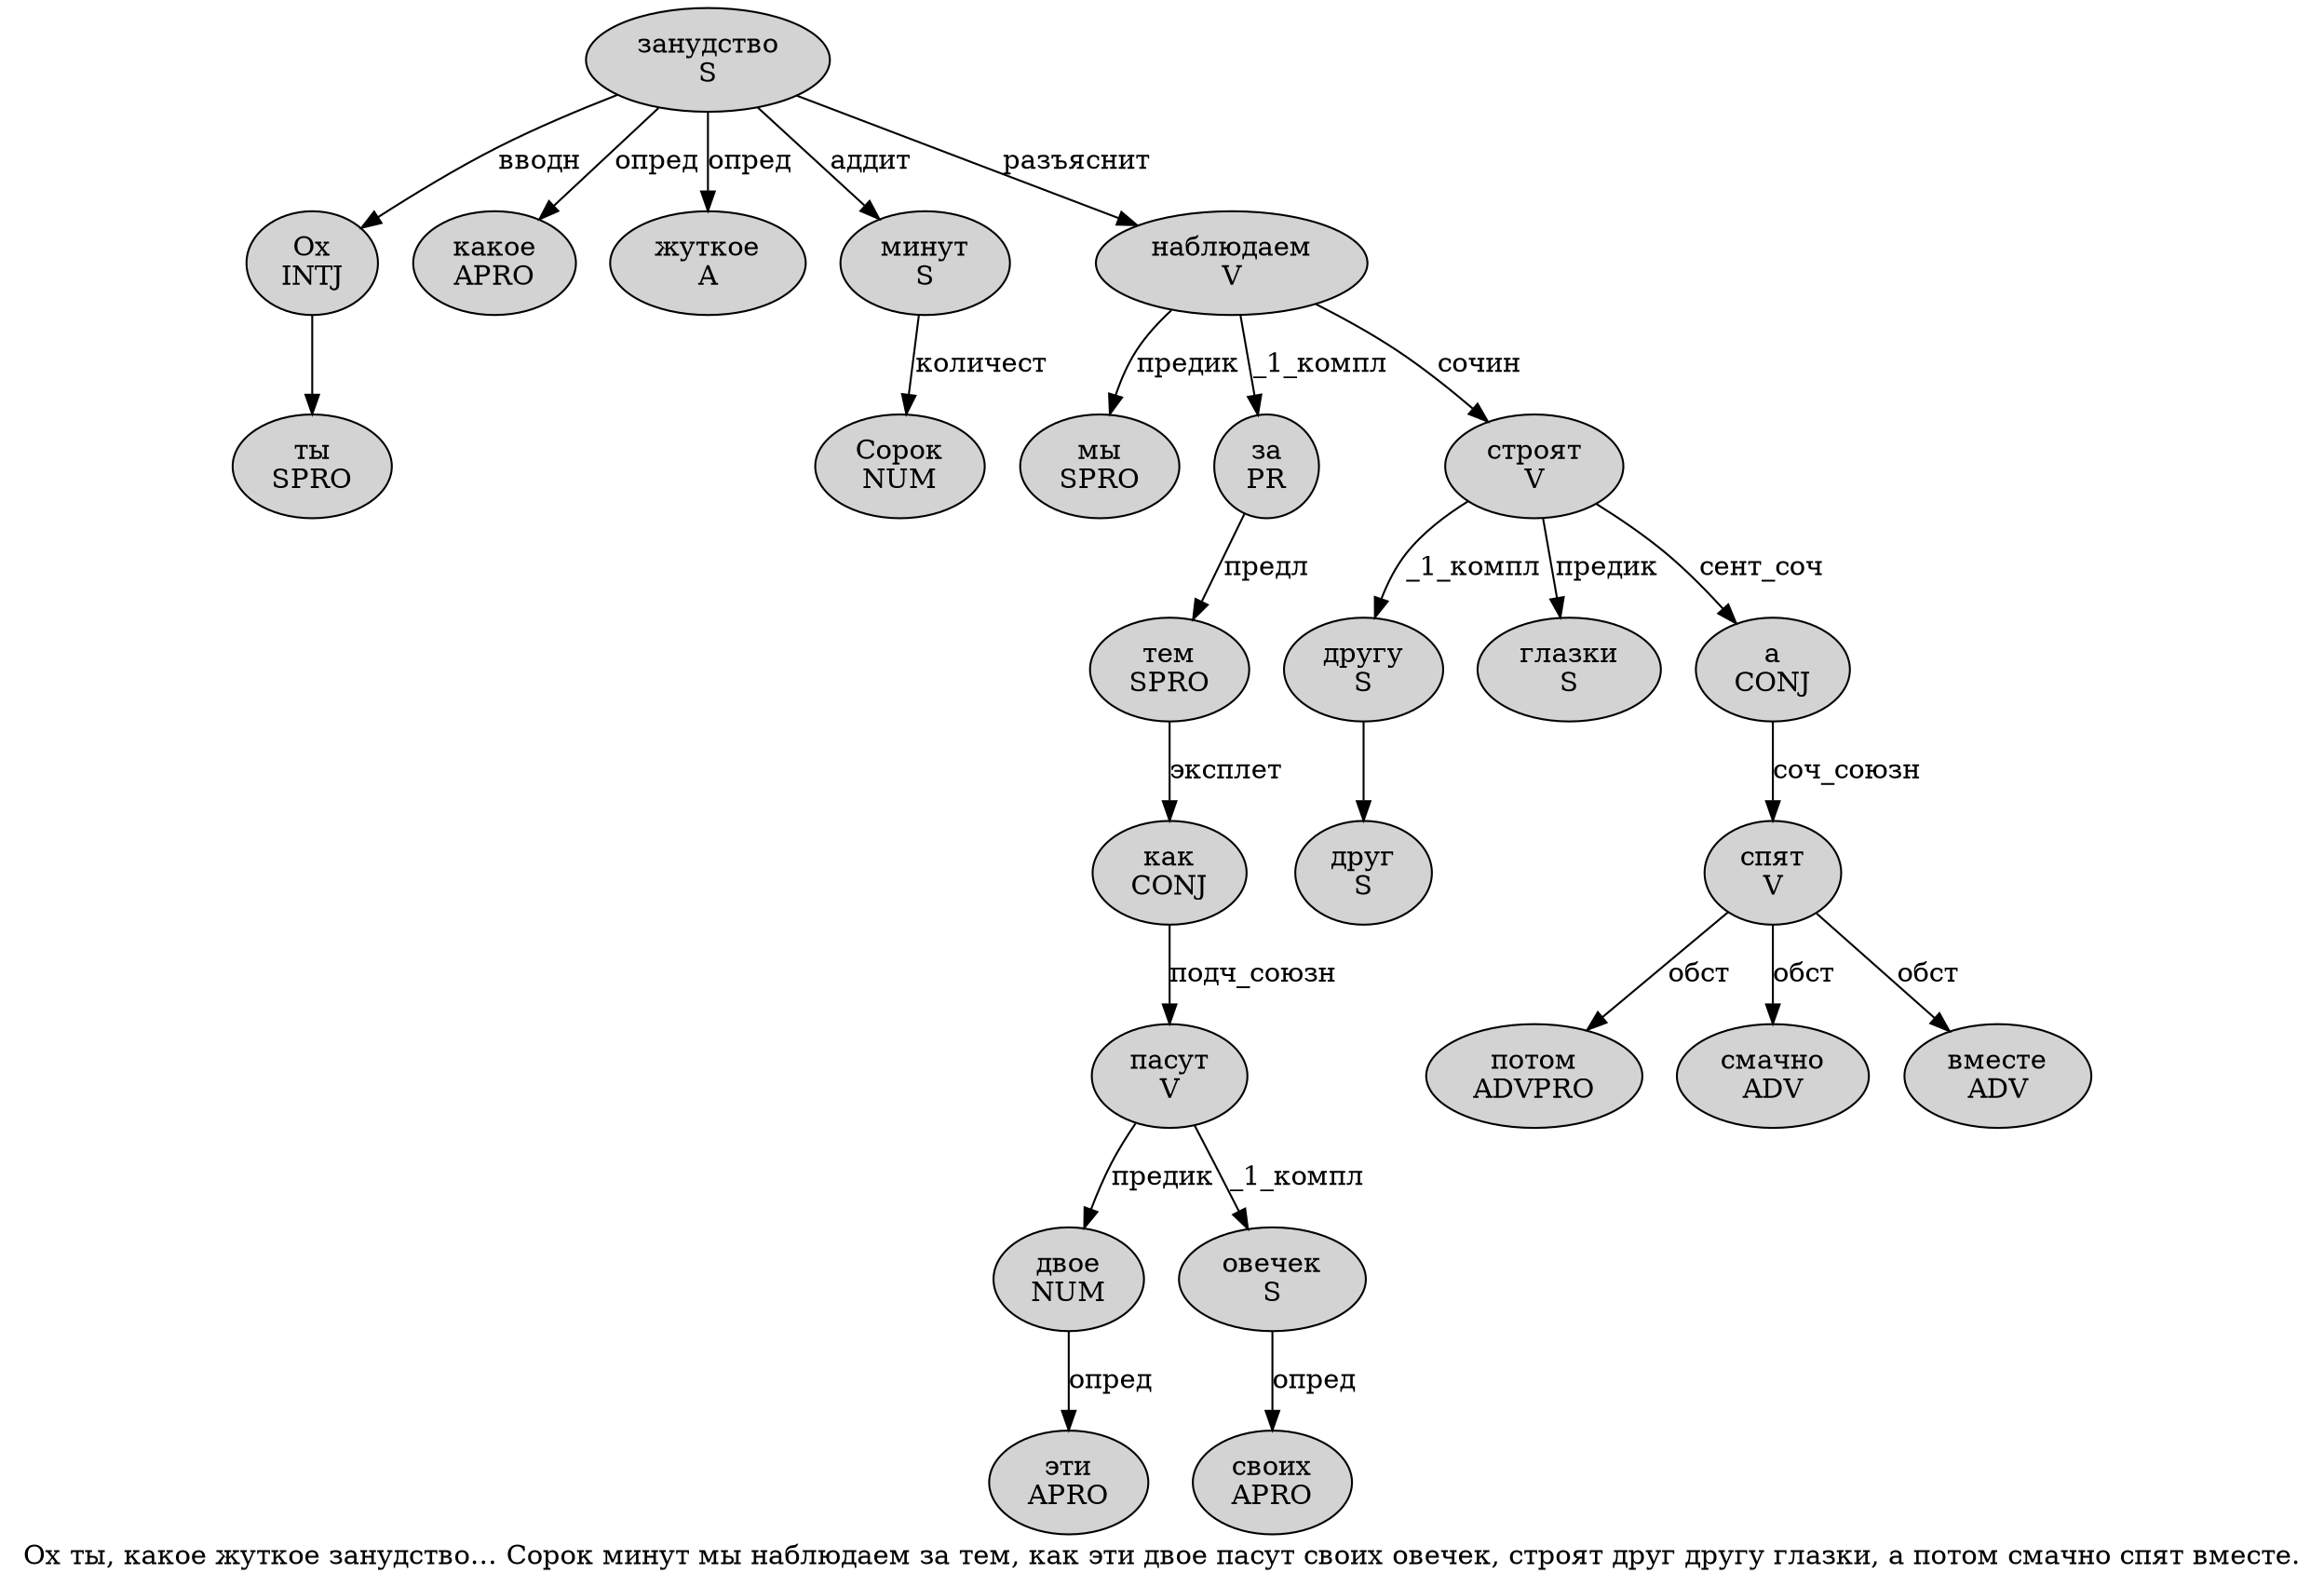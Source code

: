 digraph SENTENCE_3063 {
	graph [label="Ох ты, какое жуткое занудство… Сорок минут мы наблюдаем за тем, как эти двое пасут своих овечек, строят друг другу глазки, а потом смачно спят вместе."]
	node [style=filled]
		0 [label="Ох
INTJ" color="" fillcolor=lightgray penwidth=1 shape=ellipse]
		1 [label="ты
SPRO" color="" fillcolor=lightgray penwidth=1 shape=ellipse]
		3 [label="какое
APRO" color="" fillcolor=lightgray penwidth=1 shape=ellipse]
		4 [label="жуткое
A" color="" fillcolor=lightgray penwidth=1 shape=ellipse]
		5 [label="занудство
S" color="" fillcolor=lightgray penwidth=1 shape=ellipse]
		7 [label="Сорок
NUM" color="" fillcolor=lightgray penwidth=1 shape=ellipse]
		8 [label="минут
S" color="" fillcolor=lightgray penwidth=1 shape=ellipse]
		9 [label="мы
SPRO" color="" fillcolor=lightgray penwidth=1 shape=ellipse]
		10 [label="наблюдаем
V" color="" fillcolor=lightgray penwidth=1 shape=ellipse]
		11 [label="за
PR" color="" fillcolor=lightgray penwidth=1 shape=ellipse]
		12 [label="тем
SPRO" color="" fillcolor=lightgray penwidth=1 shape=ellipse]
		14 [label="как
CONJ" color="" fillcolor=lightgray penwidth=1 shape=ellipse]
		15 [label="эти
APRO" color="" fillcolor=lightgray penwidth=1 shape=ellipse]
		16 [label="двое
NUM" color="" fillcolor=lightgray penwidth=1 shape=ellipse]
		17 [label="пасут
V" color="" fillcolor=lightgray penwidth=1 shape=ellipse]
		18 [label="своих
APRO" color="" fillcolor=lightgray penwidth=1 shape=ellipse]
		19 [label="овечек
S" color="" fillcolor=lightgray penwidth=1 shape=ellipse]
		21 [label="строят
V" color="" fillcolor=lightgray penwidth=1 shape=ellipse]
		22 [label="друг
S" color="" fillcolor=lightgray penwidth=1 shape=ellipse]
		23 [label="другу
S" color="" fillcolor=lightgray penwidth=1 shape=ellipse]
		24 [label="глазки
S" color="" fillcolor=lightgray penwidth=1 shape=ellipse]
		26 [label="а
CONJ" color="" fillcolor=lightgray penwidth=1 shape=ellipse]
		27 [label="потом
ADVPRO" color="" fillcolor=lightgray penwidth=1 shape=ellipse]
		28 [label="смачно
ADV" color="" fillcolor=lightgray penwidth=1 shape=ellipse]
		29 [label="спят
V" color="" fillcolor=lightgray penwidth=1 shape=ellipse]
		30 [label="вместе
ADV" color="" fillcolor=lightgray penwidth=1 shape=ellipse]
			26 -> 29 [label="соч_союзн"]
			21 -> 23 [label="_1_компл"]
			21 -> 24 [label="предик"]
			21 -> 26 [label="сент_соч"]
			19 -> 18 [label="опред"]
			12 -> 14 [label="эксплет"]
			16 -> 15 [label="опред"]
			0 -> 1
			14 -> 17 [label="подч_союзн"]
			29 -> 27 [label="обст"]
			29 -> 28 [label="обст"]
			29 -> 30 [label="обст"]
			10 -> 9 [label="предик"]
			10 -> 11 [label="_1_компл"]
			10 -> 21 [label="сочин"]
			11 -> 12 [label="предл"]
			23 -> 22
			8 -> 7 [label="количест"]
			17 -> 16 [label="предик"]
			17 -> 19 [label="_1_компл"]
			5 -> 0 [label="вводн"]
			5 -> 3 [label="опред"]
			5 -> 4 [label="опред"]
			5 -> 8 [label="аддит"]
			5 -> 10 [label="разъяснит"]
}